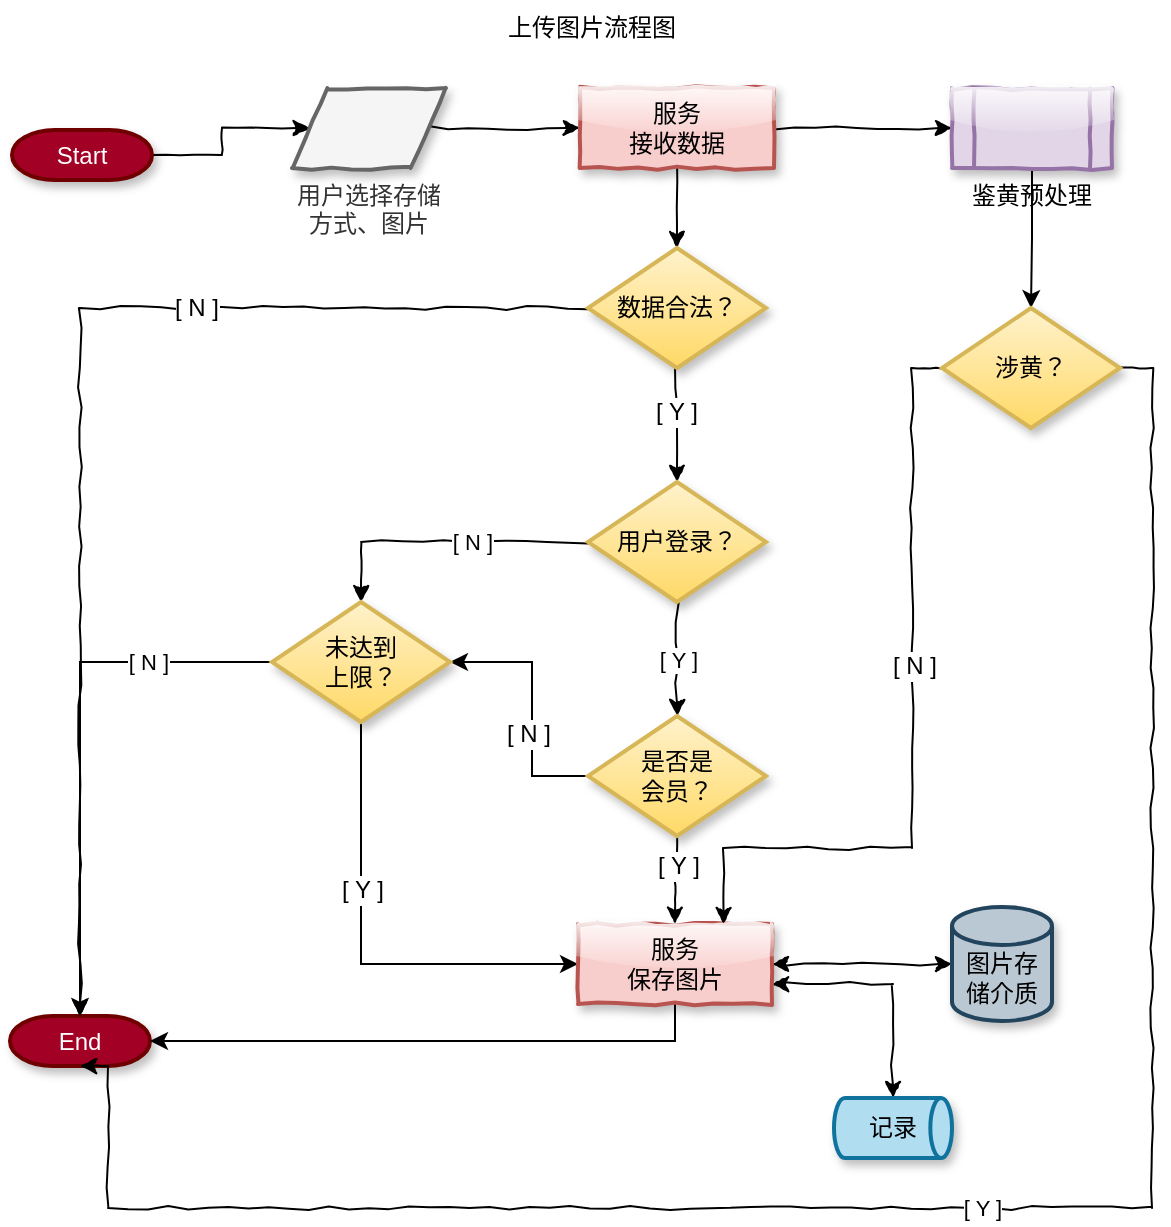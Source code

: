 <mxfile pages="1" version="11.2.8" type="github"><diagram id="j_rC2ojGey_d2-EHESET" name="第 1 页"><mxGraphModel dx="772" dy="451" grid="1" gridSize="10" guides="1" tooltips="1" connect="1" arrows="1" fold="1" page="1" pageScale="1" pageWidth="827" pageHeight="1169" math="0" shadow="0"><root><mxCell id="0"/><mxCell id="1" parent="0"/><mxCell id="lr8yTDSIle1FKOJjLao9-11" style="edgeStyle=orthogonalEdgeStyle;rounded=0;orthogonalLoop=1;jettySize=auto;html=1;exitX=1;exitY=0.5;exitDx=0;exitDy=0;exitPerimeter=0;entryX=0;entryY=0.5;entryDx=0;entryDy=0;comic=1;labelBorderColor=none;" parent="1" source="lr8yTDSIle1FKOJjLao9-5" target="lr8yTDSIle1FKOJjLao9-8" edge="1"><mxGeometry relative="1" as="geometry"/></mxCell><mxCell id="lr8yTDSIle1FKOJjLao9-5" value="Start" style="strokeWidth=2;html=1;shape=mxgraph.flowchart.terminator;whiteSpace=wrap;fillColor=#a20025;strokeColor=#6F0000;fontColor=#ffffff;shadow=1;labelBorderColor=none;" parent="1" vertex="1"><mxGeometry x="60" y="111" width="70" height="25" as="geometry"/></mxCell><mxCell id="lr8yTDSIle1FKOJjLao9-6" value="End" style="strokeWidth=2;html=1;shape=mxgraph.flowchart.terminator;whiteSpace=wrap;fillColor=#a20025;strokeColor=#6F0000;fontColor=#ffffff;shadow=1;labelBorderColor=none;" parent="1" vertex="1"><mxGeometry x="59" y="554" width="70" height="25" as="geometry"/></mxCell><mxCell id="lr8yTDSIle1FKOJjLao9-13" style="edgeStyle=orthogonalEdgeStyle;rounded=0;orthogonalLoop=1;jettySize=auto;html=1;exitX=1;exitY=0.5;exitDx=0;exitDy=0;entryX=0;entryY=0.5;entryDx=0;entryDy=0;comic=1;labelBorderColor=none;" parent="1" source="lr8yTDSIle1FKOJjLao9-8" target="lr8yTDSIle1FKOJjLao9-12" edge="1"><mxGeometry relative="1" as="geometry"/></mxCell><mxCell id="lr8yTDSIle1FKOJjLao9-8" value="用户选择存储方式、图片" style="verticalLabelPosition=bottom;verticalAlign=top;html=1;strokeWidth=2;shape=parallelogram;perimeter=parallelogramPerimeter;whiteSpace=wrap;rounded=0;arcSize=0;size=0.23;fillColor=#f5f5f5;strokeColor=#666666;fontColor=#333333;labelBorderColor=none;shadow=1;comic=1;" parent="1" vertex="1"><mxGeometry x="200" y="90" width="77" height="40" as="geometry"/></mxCell><mxCell id="lr8yTDSIle1FKOJjLao9-15" style="edgeStyle=orthogonalEdgeStyle;rounded=0;orthogonalLoop=1;jettySize=auto;html=1;exitX=0.5;exitY=1;exitDx=0;exitDy=0;entryX=0.5;entryY=0;entryDx=0;entryDy=0;entryPerimeter=0;comic=1;labelBorderColor=none;" parent="1" source="lr8yTDSIle1FKOJjLao9-12" target="lr8yTDSIle1FKOJjLao9-14" edge="1"><mxGeometry relative="1" as="geometry"/></mxCell><mxCell id="lr8yTDSIle1FKOJjLao9-31" style="edgeStyle=orthogonalEdgeStyle;rounded=0;orthogonalLoop=1;jettySize=auto;html=1;entryX=0;entryY=0.5;entryDx=0;entryDy=0;comic=1;labelBorderColor=none;" parent="1" source="lr8yTDSIle1FKOJjLao9-12" target="lr8yTDSIle1FKOJjLao9-26" edge="1"><mxGeometry relative="1" as="geometry"/></mxCell><mxCell id="lr8yTDSIle1FKOJjLao9-12" value="服务&lt;br&gt;接收数据" style="rounded=0;whiteSpace=wrap;html=1;absoluteArcSize=1;arcSize=0;strokeWidth=2;fillColor=#f8cecc;strokeColor=#b85450;labelBorderColor=none;shadow=1;glass=1;comic=1;" parent="1" vertex="1"><mxGeometry x="344" y="90" width="97" height="40" as="geometry"/></mxCell><mxCell id="lr8yTDSIle1FKOJjLao9-18" value="" style="edgeStyle=orthogonalEdgeStyle;rounded=0;orthogonalLoop=1;jettySize=auto;html=1;comic=1;labelBorderColor=none;" parent="1" source="lr8yTDSIle1FKOJjLao9-14" target="lr8yTDSIle1FKOJjLao9-17" edge="1"><mxGeometry relative="1" as="geometry"/></mxCell><mxCell id="lr8yTDSIle1FKOJjLao9-20" value="[ Y ]" style="text;html=1;resizable=0;points=[];align=center;verticalAlign=middle;labelBackgroundColor=#ffffff;labelBorderColor=none;" parent="lr8yTDSIle1FKOJjLao9-18" vertex="1" connectable="0"><mxGeometry x="-0.25" y="-1" relative="1" as="geometry"><mxPoint as="offset"/></mxGeometry></mxCell><mxCell id="lr8yTDSIle1FKOJjLao9-19" style="edgeStyle=orthogonalEdgeStyle;rounded=0;orthogonalLoop=1;jettySize=auto;html=1;exitX=0;exitY=0.5;exitDx=0;exitDy=0;exitPerimeter=0;entryX=0.5;entryY=0;entryDx=0;entryDy=0;entryPerimeter=0;comic=1;labelBorderColor=none;" parent="1" source="lr8yTDSIle1FKOJjLao9-14" target="lr8yTDSIle1FKOJjLao9-6" edge="1"><mxGeometry relative="1" as="geometry"/></mxCell><mxCell id="lr8yTDSIle1FKOJjLao9-21" value="[ N ]" style="text;html=1;resizable=0;points=[];align=center;verticalAlign=middle;labelBackgroundColor=#ffffff;labelBorderColor=none;" parent="lr8yTDSIle1FKOJjLao9-19" vertex="1" connectable="0"><mxGeometry x="-0.252" y="-4" relative="1" as="geometry"><mxPoint x="31" y="4" as="offset"/></mxGeometry></mxCell><mxCell id="lr8yTDSIle1FKOJjLao9-14" value="数据合法？" style="strokeWidth=2;html=1;shape=mxgraph.flowchart.decision;whiteSpace=wrap;fillColor=#fff2cc;strokeColor=#d6b656;gradientColor=#ffd966;labelBorderColor=none;shadow=1;" parent="1" vertex="1"><mxGeometry x="348" y="170" width="89" height="60" as="geometry"/></mxCell><mxCell id="lr8yTDSIle1FKOJjLao9-23" value="[ N ]" style="edgeStyle=orthogonalEdgeStyle;rounded=0;orthogonalLoop=1;jettySize=auto;html=1;entryX=0.5;entryY=0;entryDx=0;entryDy=0;entryPerimeter=0;comic=1;labelBorderColor=none;" parent="1" source="lr8yTDSIle1FKOJjLao9-17" target="lr8yTDSIle1FKOJjLao9-22" edge="1"><mxGeometry x="-0.189" relative="1" as="geometry"><mxPoint as="offset"/></mxGeometry></mxCell><mxCell id="lr8yTDSIle1FKOJjLao9-25" value="[ Y ]" style="edgeStyle=orthogonalEdgeStyle;rounded=0;orthogonalLoop=1;jettySize=auto;html=1;exitX=0.5;exitY=1;exitDx=0;exitDy=0;exitPerimeter=0;comic=1;labelBorderColor=none;" parent="1" source="lr8yTDSIle1FKOJjLao9-17" target="lr8yTDSIle1FKOJjLao9-24" edge="1"><mxGeometry relative="1" as="geometry"><mxPoint x="379" y="350" as="sourcePoint"/></mxGeometry></mxCell><mxCell id="lr8yTDSIle1FKOJjLao9-17" value="用户登录？" style="strokeWidth=2;html=1;shape=mxgraph.flowchart.decision;whiteSpace=wrap;fillColor=#fff2cc;strokeColor=#d6b656;gradientColor=#ffd966;labelBorderColor=none;shadow=1;" parent="1" vertex="1"><mxGeometry x="348" y="287" width="89" height="60" as="geometry"/></mxCell><mxCell id="lr8yTDSIle1FKOJjLao9-28" style="edgeStyle=orthogonalEdgeStyle;rounded=0;orthogonalLoop=1;jettySize=auto;html=1;entryX=1;entryY=0.5;entryDx=0;entryDy=0;entryPerimeter=0;labelBorderColor=none;" parent="1" source="lr8yTDSIle1FKOJjLao9-24" target="lr8yTDSIle1FKOJjLao9-22" edge="1"><mxGeometry relative="1" as="geometry"><Array as="points"><mxPoint x="320" y="434"/><mxPoint x="320" y="377"/></Array></mxGeometry></mxCell><mxCell id="lr8yTDSIle1FKOJjLao9-55" value="[ N ]" style="text;html=1;resizable=0;points=[];align=center;verticalAlign=middle;labelBackgroundColor=#ffffff;labelBorderColor=none;" parent="lr8yTDSIle1FKOJjLao9-28" vertex="1" connectable="0"><mxGeometry x="-0.219" y="2" relative="1" as="geometry"><mxPoint as="offset"/></mxGeometry></mxCell><mxCell id="lr8yTDSIle1FKOJjLao9-35" style="edgeStyle=orthogonalEdgeStyle;rounded=0;orthogonalLoop=1;jettySize=auto;html=1;exitX=0.5;exitY=1;exitDx=0;exitDy=0;exitPerimeter=0;entryX=0.5;entryY=0;entryDx=0;entryDy=0;comic=1;labelBorderColor=none;" parent="1" source="lr8yTDSIle1FKOJjLao9-24" target="lr8yTDSIle1FKOJjLao9-33" edge="1"><mxGeometry relative="1" as="geometry"/></mxCell><mxCell id="lr8yTDSIle1FKOJjLao9-36" value="[ Y ]" style="text;html=1;resizable=0;points=[];align=center;verticalAlign=middle;labelBackgroundColor=#ffffff;labelBorderColor=none;" parent="lr8yTDSIle1FKOJjLao9-35" vertex="1" connectable="0"><mxGeometry x="-0.353" relative="1" as="geometry"><mxPoint as="offset"/></mxGeometry></mxCell><mxCell id="lr8yTDSIle1FKOJjLao9-24" value="是否是&lt;br&gt;会员？" style="strokeWidth=2;html=1;shape=mxgraph.flowchart.decision;whiteSpace=wrap;fillColor=#fff2cc;strokeColor=#d6b656;gradientColor=#ffd966;labelBorderColor=none;shadow=1;" parent="1" vertex="1"><mxGeometry x="348" y="404" width="89" height="60" as="geometry"/></mxCell><mxCell id="lr8yTDSIle1FKOJjLao9-30" value="[ N ]" style="edgeStyle=orthogonalEdgeStyle;rounded=0;orthogonalLoop=1;jettySize=auto;html=1;exitX=0;exitY=0.5;exitDx=0;exitDy=0;exitPerimeter=0;entryX=0.5;entryY=0;entryDx=0;entryDy=0;entryPerimeter=0;labelBorderColor=none;" parent="1" source="lr8yTDSIle1FKOJjLao9-22" target="lr8yTDSIle1FKOJjLao9-6" edge="1"><mxGeometry x="-0.546" relative="1" as="geometry"><mxPoint as="offset"/></mxGeometry></mxCell><mxCell id="lr8yTDSIle1FKOJjLao9-34" style="edgeStyle=orthogonalEdgeStyle;rounded=0;orthogonalLoop=1;jettySize=auto;html=1;exitX=0.5;exitY=1;exitDx=0;exitDy=0;exitPerimeter=0;entryX=0;entryY=0.5;entryDx=0;entryDy=0;labelBorderColor=none;" parent="1" source="lr8yTDSIle1FKOJjLao9-22" target="lr8yTDSIle1FKOJjLao9-33" edge="1"><mxGeometry relative="1" as="geometry"/></mxCell><mxCell id="lr8yTDSIle1FKOJjLao9-37" value="[ Y ]" style="text;html=1;resizable=0;points=[];align=center;verticalAlign=middle;labelBackgroundColor=#ffffff;labelBorderColor=none;" parent="lr8yTDSIle1FKOJjLao9-34" vertex="1" connectable="0"><mxGeometry x="-0.266" relative="1" as="geometry"><mxPoint as="offset"/></mxGeometry></mxCell><mxCell id="lr8yTDSIle1FKOJjLao9-22" value="未达到&lt;br&gt;上限？" style="strokeWidth=2;html=1;shape=mxgraph.flowchart.decision;whiteSpace=wrap;fillColor=#fff2cc;strokeColor=#d6b656;gradientColor=#ffd966;labelBorderColor=none;shadow=1;" parent="1" vertex="1"><mxGeometry x="190" y="347" width="89" height="60" as="geometry"/></mxCell><mxCell id="lr8yTDSIle1FKOJjLao9-57" style="edgeStyle=orthogonalEdgeStyle;rounded=0;orthogonalLoop=1;jettySize=auto;html=1;entryX=0.5;entryY=0;entryDx=0;entryDy=0;entryPerimeter=0;startArrow=none;startFill=0;labelBorderColor=none;" parent="1" source="lr8yTDSIle1FKOJjLao9-26" target="lr8yTDSIle1FKOJjLao9-56" edge="1"><mxGeometry relative="1" as="geometry"/></mxCell><mxCell id="lr8yTDSIle1FKOJjLao9-26" value="鉴黄预处理" style="verticalLabelPosition=bottom;verticalAlign=top;html=1;strokeWidth=2;shape=process;whiteSpace=wrap;rounded=1;size=0.14;arcSize=0;fillColor=#e1d5e7;strokeColor=#9673a6;labelBorderColor=none;glass=1;comic=1;shadow=1;" parent="1" vertex="1"><mxGeometry x="530" y="90" width="80" height="40" as="geometry"/></mxCell><mxCell id="lr8yTDSIle1FKOJjLao9-39" style="edgeStyle=orthogonalEdgeStyle;rounded=0;orthogonalLoop=1;jettySize=auto;html=1;entryX=0;entryY=0.5;entryDx=0;entryDy=0;entryPerimeter=0;startArrow=classic;startFill=1;comic=1;labelBorderColor=none;" parent="1" source="lr8yTDSIle1FKOJjLao9-33" target="lr8yTDSIle1FKOJjLao9-38" edge="1"><mxGeometry relative="1" as="geometry"/></mxCell><mxCell id="lr8yTDSIle1FKOJjLao9-42" style="edgeStyle=orthogonalEdgeStyle;rounded=0;orthogonalLoop=1;jettySize=auto;html=1;exitX=1;exitY=0.75;exitDx=0;exitDy=0;entryX=0.5;entryY=0;entryDx=0;entryDy=0;entryPerimeter=0;startArrow=classic;startFill=1;comic=1;labelBorderColor=none;" parent="1" source="lr8yTDSIle1FKOJjLao9-33" target="lr8yTDSIle1FKOJjLao9-43" edge="1"><mxGeometry relative="1" as="geometry"><mxPoint x="393" y="575" as="targetPoint"/><Array as="points"><mxPoint x="501" y="538"/></Array></mxGeometry></mxCell><mxCell id="lr8yTDSIle1FKOJjLao9-54" style="edgeStyle=orthogonalEdgeStyle;rounded=0;orthogonalLoop=1;jettySize=auto;html=1;entryX=1;entryY=0.5;entryDx=0;entryDy=0;entryPerimeter=0;startArrow=none;startFill=0;exitX=0.5;exitY=1;exitDx=0;exitDy=0;labelBorderColor=none;" parent="1" source="lr8yTDSIle1FKOJjLao9-33" target="lr8yTDSIle1FKOJjLao9-6" edge="1"><mxGeometry relative="1" as="geometry"><Array as="points"><mxPoint x="392" y="566"/></Array></mxGeometry></mxCell><mxCell id="lr8yTDSIle1FKOJjLao9-33" value="服务&lt;br&gt;保存图片" style="rounded=1;whiteSpace=wrap;html=1;absoluteArcSize=1;arcSize=0;strokeWidth=2;fillColor=#f8cecc;strokeColor=#b85450;labelBorderColor=none;shadow=1;comic=1;glass=1;" parent="1" vertex="1"><mxGeometry x="343" y="508" width="97" height="40" as="geometry"/></mxCell><mxCell id="lr8yTDSIle1FKOJjLao9-38" value="&lt;br&gt;图片存&lt;br&gt;储介质" style="strokeWidth=2;html=1;shape=mxgraph.flowchart.database;whiteSpace=wrap;fillColor=#bac8d3;strokeColor=#23445d;labelBorderColor=none;shadow=1;" parent="1" vertex="1"><mxGeometry x="530" y="499.5" width="50" height="57" as="geometry"/></mxCell><mxCell id="lr8yTDSIle1FKOJjLao9-43" value="记录" style="strokeWidth=2;html=1;shape=mxgraph.flowchart.direct_data;whiteSpace=wrap;fillColor=#b1ddf0;strokeColor=#10739e;labelBorderColor=none;shadow=1;" parent="1" vertex="1"><mxGeometry x="471" y="595" width="59" height="30" as="geometry"/></mxCell><mxCell id="lr8yTDSIle1FKOJjLao9-59" value="[ Y ]" style="edgeStyle=orthogonalEdgeStyle;rounded=0;orthogonalLoop=1;jettySize=auto;html=1;entryX=0.5;entryY=1;entryDx=0;entryDy=0;entryPerimeter=0;startArrow=none;startFill=0;comic=1;labelBorderColor=none;" parent="1" source="lr8yTDSIle1FKOJjLao9-56" target="lr8yTDSIle1FKOJjLao9-6" edge="1"><mxGeometry relative="1" as="geometry"><Array as="points"><mxPoint x="630" y="230"/><mxPoint x="630" y="650"/><mxPoint x="108" y="650"/></Array></mxGeometry></mxCell><mxCell id="lr8yTDSIle1FKOJjLao9-60" style="edgeStyle=orthogonalEdgeStyle;rounded=0;orthogonalLoop=1;jettySize=auto;html=1;entryX=0.75;entryY=0;entryDx=0;entryDy=0;startArrow=none;startFill=0;comic=1;labelBorderColor=none;" parent="1" source="lr8yTDSIle1FKOJjLao9-56" target="lr8yTDSIle1FKOJjLao9-33" edge="1"><mxGeometry relative="1" as="geometry"><Array as="points"><mxPoint x="510" y="230"/><mxPoint x="510" y="470"/><mxPoint x="416" y="470"/></Array></mxGeometry></mxCell><mxCell id="lr8yTDSIle1FKOJjLao9-61" value="[ N ]" style="text;html=1;resizable=0;points=[];align=center;verticalAlign=middle;labelBackgroundColor=#ffffff;labelBorderColor=none;" parent="lr8yTDSIle1FKOJjLao9-60" vertex="1" connectable="0"><mxGeometry x="-0.152" y="1" relative="1" as="geometry"><mxPoint as="offset"/></mxGeometry></mxCell><mxCell id="lr8yTDSIle1FKOJjLao9-56" value="涉黄？" style="strokeWidth=2;html=1;shape=mxgraph.flowchart.decision;whiteSpace=wrap;gradientColor=#ffd966;fillColor=#fff2cc;strokeColor=#d6b656;labelBorderColor=none;shadow=1;" parent="1" vertex="1"><mxGeometry x="525" y="200" width="89" height="60" as="geometry"/></mxCell><mxCell id="wjyZp2-tuG9ufEtMnWdE-4" value="上传图片流程图" style="text;html=1;strokeColor=none;fillColor=none;align=center;verticalAlign=middle;whiteSpace=wrap;rounded=0;shadow=1;glass=1;comic=1;" vertex="1" parent="1"><mxGeometry x="270" y="50" width="160" height="20" as="geometry"/></mxCell></root></mxGraphModel></diagram></mxfile>